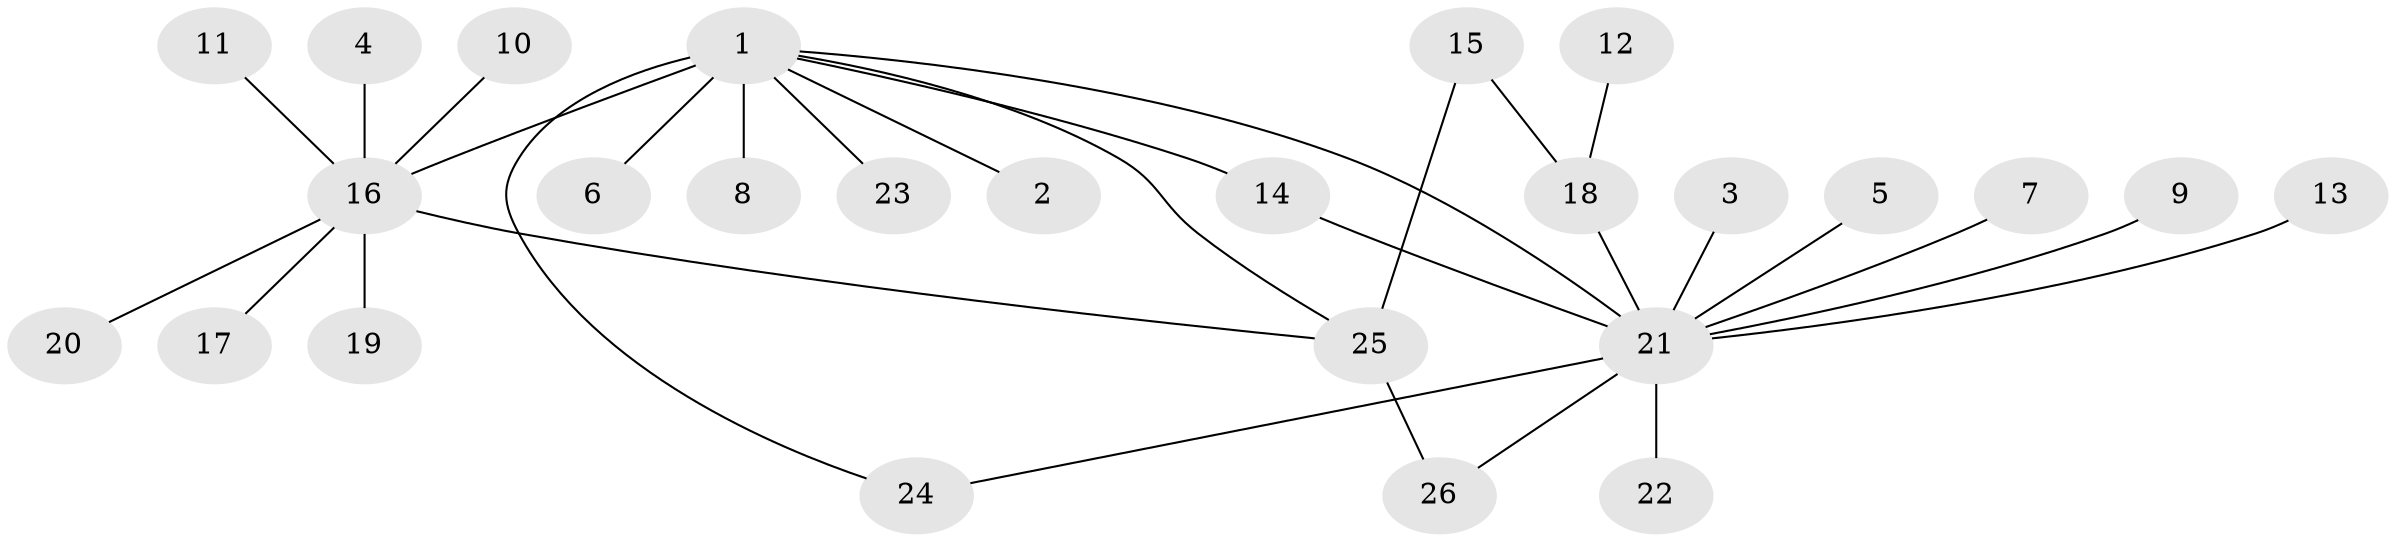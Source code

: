// original degree distribution, {9: 0.0196078431372549, 6: 0.0196078431372549, 13: 0.0196078431372549, 4: 0.0392156862745098, 1: 0.5882352941176471, 3: 0.058823529411764705, 2: 0.21568627450980393, 7: 0.0196078431372549, 10: 0.0196078431372549}
// Generated by graph-tools (version 1.1) at 2025/25/03/09/25 03:25:56]
// undirected, 26 vertices, 30 edges
graph export_dot {
graph [start="1"]
  node [color=gray90,style=filled];
  1;
  2;
  3;
  4;
  5;
  6;
  7;
  8;
  9;
  10;
  11;
  12;
  13;
  14;
  15;
  16;
  17;
  18;
  19;
  20;
  21;
  22;
  23;
  24;
  25;
  26;
  1 -- 2 [weight=1.0];
  1 -- 6 [weight=2.0];
  1 -- 8 [weight=1.0];
  1 -- 14 [weight=1.0];
  1 -- 16 [weight=2.0];
  1 -- 21 [weight=1.0];
  1 -- 23 [weight=1.0];
  1 -- 24 [weight=1.0];
  1 -- 25 [weight=1.0];
  3 -- 21 [weight=1.0];
  4 -- 16 [weight=1.0];
  5 -- 21 [weight=1.0];
  7 -- 21 [weight=1.0];
  9 -- 21 [weight=1.0];
  10 -- 16 [weight=1.0];
  11 -- 16 [weight=1.0];
  12 -- 18 [weight=1.0];
  13 -- 21 [weight=1.0];
  14 -- 21 [weight=1.0];
  15 -- 18 [weight=1.0];
  15 -- 25 [weight=1.0];
  16 -- 17 [weight=1.0];
  16 -- 19 [weight=1.0];
  16 -- 20 [weight=1.0];
  16 -- 25 [weight=1.0];
  18 -- 21 [weight=1.0];
  21 -- 22 [weight=1.0];
  21 -- 24 [weight=1.0];
  21 -- 26 [weight=1.0];
  25 -- 26 [weight=1.0];
}

